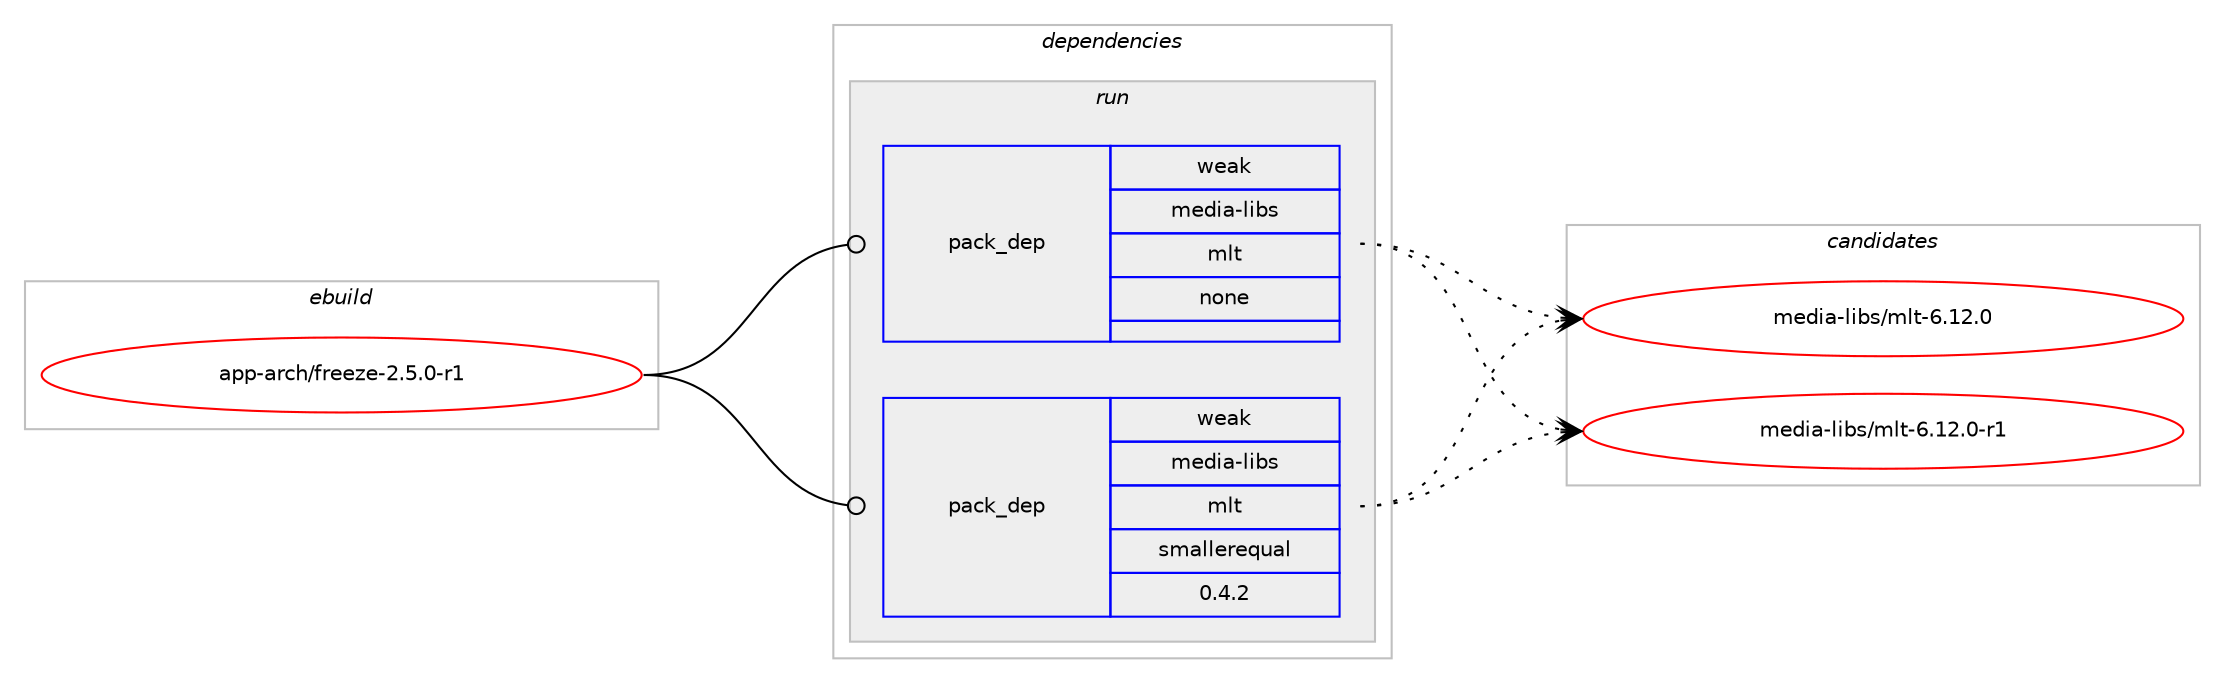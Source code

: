 digraph prolog {

# *************
# Graph options
# *************

newrank=true;
concentrate=true;
compound=true;
graph [rankdir=LR,fontname=Helvetica,fontsize=10,ranksep=1.5];#, ranksep=2.5, nodesep=0.2];
edge  [arrowhead=vee];
node  [fontname=Helvetica,fontsize=10];

# **********
# The ebuild
# **********

subgraph cluster_leftcol {
color=gray;
rank=same;
label=<<i>ebuild</i>>;
id [label="app-arch/freeze-2.5.0-r1", color=red, width=4, href="../app-arch/freeze-2.5.0-r1.svg"];
}

# ****************
# The dependencies
# ****************

subgraph cluster_midcol {
color=gray;
label=<<i>dependencies</i>>;
subgraph cluster_compile {
fillcolor="#eeeeee";
style=filled;
label=<<i>compile</i>>;
}
subgraph cluster_compileandrun {
fillcolor="#eeeeee";
style=filled;
label=<<i>compile and run</i>>;
}
subgraph cluster_run {
fillcolor="#eeeeee";
style=filled;
label=<<i>run</i>>;
subgraph pack904946 {
dependency1271188 [label=<<TABLE BORDER="0" CELLBORDER="1" CELLSPACING="0" CELLPADDING="4" WIDTH="220"><TR><TD ROWSPAN="6" CELLPADDING="30">pack_dep</TD></TR><TR><TD WIDTH="110">weak</TD></TR><TR><TD>media-libs</TD></TR><TR><TD>mlt</TD></TR><TR><TD>none</TD></TR><TR><TD></TD></TR></TABLE>>, shape=none, color=blue];
}
id:e -> dependency1271188:w [weight=20,style="solid",arrowhead="odot"];
subgraph pack904947 {
dependency1271189 [label=<<TABLE BORDER="0" CELLBORDER="1" CELLSPACING="0" CELLPADDING="4" WIDTH="220"><TR><TD ROWSPAN="6" CELLPADDING="30">pack_dep</TD></TR><TR><TD WIDTH="110">weak</TD></TR><TR><TD>media-libs</TD></TR><TR><TD>mlt</TD></TR><TR><TD>smallerequal</TD></TR><TR><TD>0.4.2</TD></TR></TABLE>>, shape=none, color=blue];
}
id:e -> dependency1271189:w [weight=20,style="solid",arrowhead="odot"];
}
}

# **************
# The candidates
# **************

subgraph cluster_choices {
rank=same;
color=gray;
label=<<i>candidates</i>>;

subgraph choice904946 {
color=black;
nodesep=1;
choice1091011001059745108105981154710910811645544649504648 [label="media-libs/mlt-6.12.0", color=red, width=4,href="../media-libs/mlt-6.12.0.svg"];
choice10910110010597451081059811547109108116455446495046484511449 [label="media-libs/mlt-6.12.0-r1", color=red, width=4,href="../media-libs/mlt-6.12.0-r1.svg"];
dependency1271188:e -> choice1091011001059745108105981154710910811645544649504648:w [style=dotted,weight="100"];
dependency1271188:e -> choice10910110010597451081059811547109108116455446495046484511449:w [style=dotted,weight="100"];
}
subgraph choice904947 {
color=black;
nodesep=1;
choice1091011001059745108105981154710910811645544649504648 [label="media-libs/mlt-6.12.0", color=red, width=4,href="../media-libs/mlt-6.12.0.svg"];
choice10910110010597451081059811547109108116455446495046484511449 [label="media-libs/mlt-6.12.0-r1", color=red, width=4,href="../media-libs/mlt-6.12.0-r1.svg"];
dependency1271189:e -> choice1091011001059745108105981154710910811645544649504648:w [style=dotted,weight="100"];
dependency1271189:e -> choice10910110010597451081059811547109108116455446495046484511449:w [style=dotted,weight="100"];
}
}

}
